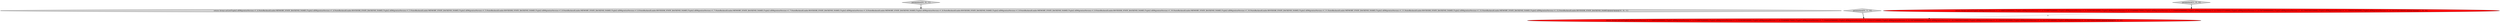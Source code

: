 digraph {
4 [style = filled, label = "parameters['0', '0', '1']", fillcolor = lightgray, shape = diamond image = "AAA0AAABBB3BBB"];
5 [style = filled, label = "return Arrays.asList(Tuple2.of(MigrationVersion.v1_4,StateBackendLoader.MEMORY_STATE_BACKEND_NAME),Tuple2.of(MigrationVersion.v1_4,StateBackendLoader.ROCKSDB_STATE_BACKEND_NAME),Tuple2.of(MigrationVersion.v1_5,StateBackendLoader.MEMORY_STATE_BACKEND_NAME),Tuple2.of(MigrationVersion.v1_5,StateBackendLoader.ROCKSDB_STATE_BACKEND_NAME),Tuple2.of(MigrationVersion.v1_6,StateBackendLoader.MEMORY_STATE_BACKEND_NAME),Tuple2.of(MigrationVersion.v1_6,StateBackendLoader.ROCKSDB_STATE_BACKEND_NAME),Tuple2.of(MigrationVersion.v1_7,StateBackendLoader.MEMORY_STATE_BACKEND_NAME),Tuple2.of(MigrationVersion.v1_7,StateBackendLoader.ROCKSDB_STATE_BACKEND_NAME),Tuple2.of(MigrationVersion.v1_8,StateBackendLoader.MEMORY_STATE_BACKEND_NAME),Tuple2.of(MigrationVersion.v1_8,StateBackendLoader.ROCKSDB_STATE_BACKEND_NAME),Tuple2.of(MigrationVersion.v1_9,StateBackendLoader.MEMORY_STATE_BACKEND_NAME),Tuple2.of(MigrationVersion.v1_9,StateBackendLoader.ROCKSDB_STATE_BACKEND_NAME),Tuple2.of(MigrationVersion.v1_10,StateBackendLoader.MEMORY_STATE_BACKEND_NAME),Tuple2.of(MigrationVersion.v1_10,StateBackendLoader.ROCKSDB_STATE_BACKEND_NAME),Tuple2.of(MigrationVersion.v1_11,StateBackendLoader.MEMORY_STATE_BACKEND_NAME),Tuple2.of(MigrationVersion.v1_11,StateBackendLoader.ROCKSDB_STATE_BACKEND_NAME),Tuple2.of(MigrationVersion.v1_12,StateBackendLoader.MEMORY_STATE_BACKEND_NAME),Tuple2.of(MigrationVersion.v1_12,StateBackendLoader.ROCKSDB_STATE_BACKEND_NAME))@@@3@@@['0', '0', '1']", fillcolor = lightgray, shape = ellipse image = "AAA0AAABBB3BBB"];
2 [style = filled, label = "parameters['0', '1', '0']", fillcolor = lightgray, shape = diamond image = "AAA0AAABBB2BBB"];
1 [style = filled, label = "parameters['1', '0', '0']", fillcolor = lightgray, shape = diamond image = "AAA0AAABBB1BBB"];
0 [style = filled, label = "return Arrays.asList(Tuple2.of(MigrationVersion.v1_3,1496532000000L),Tuple2.of(MigrationVersion.v1_4,1516897628000L),Tuple2.of(MigrationVersion.v1_5,1533639934000L),Tuple2.of(MigrationVersion.v1_6,1534696817000L),Tuple2.of(MigrationVersion.v1_7,1544024599000L),Tuple2.of(MigrationVersion.v1_8,1555215710000L),Tuple2.of(MigrationVersion.v1_9,1567499868000L),Tuple2.of(MigrationVersion.v1_10,1594559333000L),Tuple2.of(MigrationVersion.v1_11,1594561663000L),Tuple2.of(MigrationVersion.v1_12,1613720148000L))@@@3@@@['1', '0', '0']", fillcolor = red, shape = ellipse image = "AAA1AAABBB1BBB"];
3 [style = filled, label = "return Arrays.asList(Tuple2.of(MigrationVersion.v1_3,1496532000000L),Tuple2.of(MigrationVersion.v1_4,1516897628000L),Tuple2.of(MigrationVersion.v1_5,1533639934000L),Tuple2.of(MigrationVersion.v1_6,1534696817000L),Tuple2.of(MigrationVersion.v1_7,1544024599000L),Tuple2.of(MigrationVersion.v1_8,1555215710000L),Tuple2.of(MigrationVersion.v1_9,1567499868000L),Tuple2.of(MigrationVersion.v1_10,1594559333000L),Tuple2.of(MigrationVersion.v1_11,1594561663000L),Tuple2.of(MigrationVersion.v1_12,1613720148000L),Tuple2.of(MigrationVersion.v1_13,1627550216000L))@@@3@@@['0', '1', '0']", fillcolor = red, shape = ellipse image = "AAA1AAABBB2BBB"];
2->3 [style = bold, label=""];
1->0 [style = bold, label=""];
4->5 [style = bold, label=""];
0->3 [style = dashed, label="0"];
}
